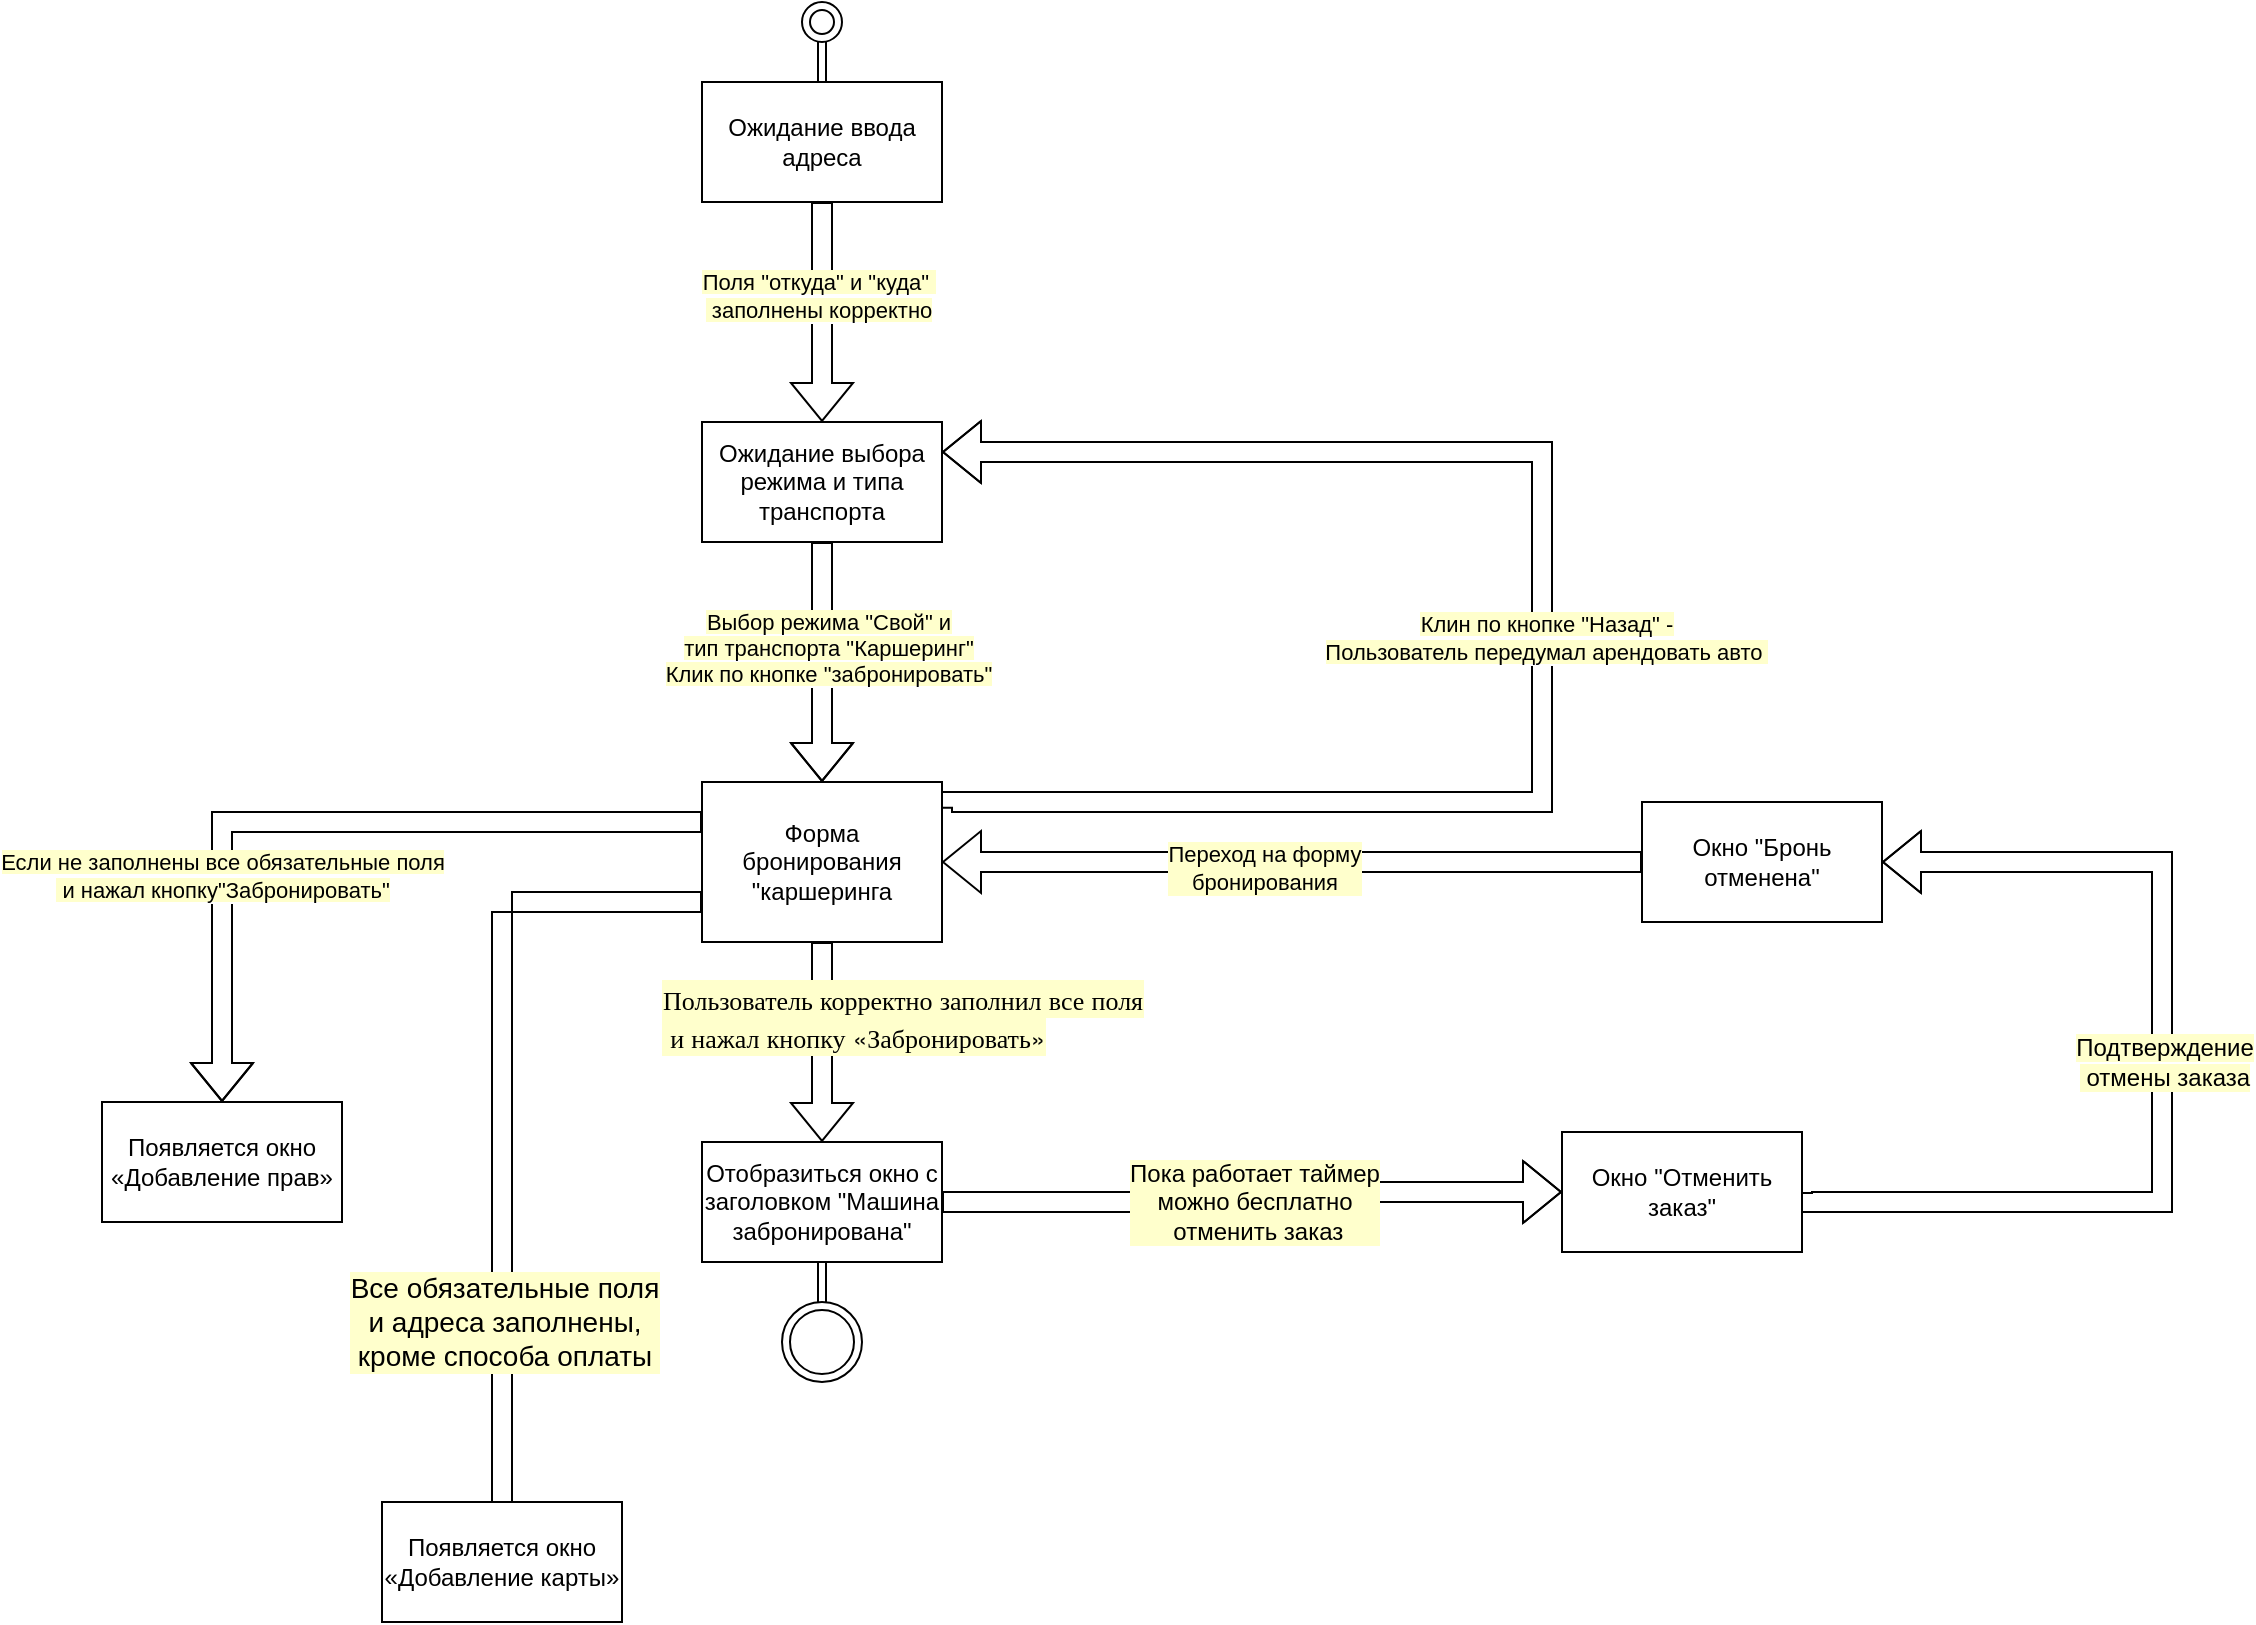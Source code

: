 <mxfile version="20.6.0" type="google"><diagram id="0FMVw97q4ah8kSfPE8FN" name="Страница 1"><mxGraphModel dx="1871" dy="851" grid="1" gridSize="10" guides="1" tooltips="1" connect="1" arrows="1" fold="1" page="1" pageScale="1" pageWidth="827" pageHeight="1169" math="0" shadow="0"><root><mxCell id="0"/><mxCell id="1" parent="0"/><mxCell id="OJswFDw159qjRbWdcK5R-7" style="edgeStyle=orthogonalEdgeStyle;shape=link;rounded=0;orthogonalLoop=1;jettySize=auto;html=1;exitX=0.5;exitY=1;exitDx=0;exitDy=0;entryX=0.5;entryY=0;entryDx=0;entryDy=0;" parent="1" source="OJswFDw159qjRbWdcK5R-1" target="OJswFDw159qjRbWdcK5R-6" edge="1"><mxGeometry relative="1" as="geometry"/></mxCell><mxCell id="OJswFDw159qjRbWdcK5R-1" value="" style="ellipse;shape=doubleEllipse;whiteSpace=wrap;html=1;aspect=fixed;" parent="1" vertex="1"><mxGeometry x="390" y="20" width="20" height="20" as="geometry"/></mxCell><mxCell id="OJswFDw159qjRbWdcK5R-9" value="" style="edgeStyle=orthogonalEdgeStyle;shape=flexArrow;rounded=0;orthogonalLoop=1;jettySize=auto;html=1;" parent="1" source="OJswFDw159qjRbWdcK5R-6" target="OJswFDw159qjRbWdcK5R-8" edge="1"><mxGeometry relative="1" as="geometry"/></mxCell><mxCell id="OJswFDw159qjRbWdcK5R-10" value="&lt;span style=&quot;background-color: rgb(255, 255, 204);&quot;&gt;Поля &quot;откуда&quot; и &quot;куда&quot;&amp;nbsp;&lt;br&gt;&amp;nbsp;заполнены корректно&lt;/span&gt;" style="edgeLabel;html=1;align=center;verticalAlign=middle;resizable=0;points=[];shadow=0;" parent="OJswFDw159qjRbWdcK5R-9" vertex="1" connectable="0"><mxGeometry x="-0.153" y="-2" relative="1" as="geometry"><mxPoint as="offset"/></mxGeometry></mxCell><mxCell id="OJswFDw159qjRbWdcK5R-6" value="Ожидание ввода адреса" style="whiteSpace=wrap;html=1;" parent="1" vertex="1"><mxGeometry x="340" y="60" width="120" height="60" as="geometry"/></mxCell><mxCell id="OJswFDw159qjRbWdcK5R-13" style="edgeStyle=orthogonalEdgeStyle;shape=flexArrow;rounded=0;orthogonalLoop=1;jettySize=auto;html=1;entryX=0.5;entryY=0;entryDx=0;entryDy=0;" parent="1" source="OJswFDw159qjRbWdcK5R-8" edge="1"><mxGeometry relative="1" as="geometry"><mxPoint x="400" y="410" as="targetPoint"/></mxGeometry></mxCell><mxCell id="OJswFDw159qjRbWdcK5R-14" value="&lt;span style=&quot;background-color: rgb(255, 255, 204);&quot;&gt;Выбор режима &quot;Свой&quot; и &lt;br&gt;тип транспорта &quot;Каршеринг&quot;&lt;br&gt;Клик по кнопке &quot;забронировать&quot;&lt;br&gt;&lt;/span&gt;" style="edgeLabel;html=1;align=center;verticalAlign=middle;resizable=0;points=[];" parent="OJswFDw159qjRbWdcK5R-13" vertex="1" connectable="0"><mxGeometry x="-0.117" y="3" relative="1" as="geometry"><mxPoint as="offset"/></mxGeometry></mxCell><mxCell id="OJswFDw159qjRbWdcK5R-8" value="Ожидание выбора режима и типа транспорта" style="whiteSpace=wrap;html=1;" parent="1" vertex="1"><mxGeometry x="340" y="230" width="120" height="60" as="geometry"/></mxCell><mxCell id="OJswFDw159qjRbWdcK5R-17" style="edgeStyle=orthogonalEdgeStyle;shape=flexArrow;rounded=0;orthogonalLoop=1;jettySize=auto;html=1;entryX=1;entryY=0.25;entryDx=0;entryDy=0;exitX=1;exitY=0.167;exitDx=0;exitDy=0;exitPerimeter=0;" parent="1" source="OJswFDw159qjRbWdcK5R-15" target="OJswFDw159qjRbWdcK5R-8" edge="1"><mxGeometry relative="1" as="geometry"><Array as="points"><mxPoint x="760" y="420"/><mxPoint x="760" y="245"/></Array><mxPoint x="470" y="420" as="sourcePoint"/></mxGeometry></mxCell><mxCell id="OJswFDw159qjRbWdcK5R-18" value="&lt;span style=&quot;background-color: rgb(255, 255, 204);&quot;&gt;Клин по кнопке &quot;Назад&quot; - &lt;br&gt;Пользователь передумал арендовать авто&amp;nbsp;&lt;/span&gt;" style="edgeLabel;html=1;align=center;verticalAlign=middle;resizable=0;points=[];" parent="OJswFDw159qjRbWdcK5R-17" vertex="1" connectable="0"><mxGeometry x="-0.01" y="-2" relative="1" as="geometry"><mxPoint as="offset"/></mxGeometry></mxCell><mxCell id="OJswFDw159qjRbWdcK5R-20" style="edgeStyle=orthogonalEdgeStyle;shape=flexArrow;rounded=0;orthogonalLoop=1;jettySize=auto;html=1;entryX=0.5;entryY=0;entryDx=0;entryDy=0;" parent="1" source="OJswFDw159qjRbWdcK5R-15" target="OJswFDw159qjRbWdcK5R-22" edge="1"><mxGeometry relative="1" as="geometry"><mxPoint x="400" y="555" as="targetPoint"/><Array as="points"/></mxGeometry></mxCell><mxCell id="OJswFDw159qjRbWdcK5R-21" value="&lt;p style=&quot;margin: 0px; font-variant-numeric: normal; font-variant-east-asian: normal; font-stretch: normal; font-size: 13px; line-height: normal; font-family: &amp;quot;Helvetica Neue&amp;quot;; text-align: start;&quot; class=&quot;p1&quot;&gt;&lt;span style=&quot;background-color: rgb(255, 255, 204);&quot;&gt;Пользователь корректно заполнил все поля&lt;/span&gt;&lt;/p&gt;&lt;p style=&quot;margin: 0px; font-variant-numeric: normal; font-variant-east-asian: normal; font-stretch: normal; font-size: 13px; line-height: normal; font-family: &amp;quot;Helvetica Neue&amp;quot;; text-align: start;&quot; class=&quot;p1&quot;&gt;&lt;span style=&quot;background-color: rgb(255, 255, 204);&quot;&gt;&amp;nbsp;и нажал кнопку «Забронировать»&lt;/span&gt;&lt;/p&gt;" style="edgeLabel;html=1;align=center;verticalAlign=middle;resizable=0;points=[];" parent="OJswFDw159qjRbWdcK5R-20" vertex="1" connectable="0"><mxGeometry x="-0.271" y="3" relative="1" as="geometry"><mxPoint x="37" as="offset"/></mxGeometry></mxCell><mxCell id="OJswFDw159qjRbWdcK5R-25" value="" style="edgeStyle=orthogonalEdgeStyle;shape=flexArrow;rounded=0;orthogonalLoop=1;jettySize=auto;html=1;" parent="1" source="OJswFDw159qjRbWdcK5R-15" target="OJswFDw159qjRbWdcK5R-24" edge="1"><mxGeometry relative="1" as="geometry"><Array as="points"><mxPoint x="100" y="430"/></Array></mxGeometry></mxCell><mxCell id="OJswFDw159qjRbWdcK5R-26" value="&lt;span style=&quot;background-color: rgb(255, 255, 204);&quot;&gt;Если не заполнены все обязательные поля&lt;br&gt;&amp;nbsp;и нажал кнопку&quot;Забронировать&quot;&lt;/span&gt;" style="edgeLabel;html=1;align=center;verticalAlign=middle;resizable=0;points=[];" parent="OJswFDw159qjRbWdcK5R-25" vertex="1" connectable="0"><mxGeometry x="0.406" relative="1" as="geometry"><mxPoint as="offset"/></mxGeometry></mxCell><mxCell id="OJswFDw159qjRbWdcK5R-39" style="edgeStyle=orthogonalEdgeStyle;shape=flexArrow;rounded=0;orthogonalLoop=1;jettySize=auto;html=1;exitX=0;exitY=0.75;exitDx=0;exitDy=0;entryX=0.5;entryY=0;entryDx=0;entryDy=0;fontSize=12;" parent="1" source="OJswFDw159qjRbWdcK5R-15" target="OJswFDw159qjRbWdcK5R-37" edge="1"><mxGeometry relative="1" as="geometry"><Array as="points"><mxPoint x="240" y="455"/><mxPoint x="240" y="670"/></Array></mxGeometry></mxCell><mxCell id="OJswFDw159qjRbWdcK5R-42" value="&lt;span style=&quot;font-family: Helvetica, Arial, sans-serif; font-size: 14px; text-align: left;&quot;&gt;Все обязательные поля &lt;br&gt;и адреса заполнены, &lt;br&gt;кроме способа оплаты&lt;/span&gt;" style="edgeLabel;html=1;align=center;verticalAlign=middle;resizable=0;points=[];fontSize=12;labelBackgroundColor=#FFFFCC;" parent="OJswFDw159qjRbWdcK5R-39" vertex="1" connectable="0"><mxGeometry x="0.58" y="1" relative="1" as="geometry"><mxPoint as="offset"/></mxGeometry></mxCell><mxCell id="OJswFDw159qjRbWdcK5R-15" value="&lt;span style=&quot;background-color: rgb(255, 255, 255);&quot;&gt;Форма бронирования &quot;каршеринга&lt;/span&gt;" style="whiteSpace=wrap;html=1;" parent="1" vertex="1"><mxGeometry x="340" y="410" width="120" height="80" as="geometry"/></mxCell><mxCell id="OJswFDw159qjRbWdcK5R-29" style="edgeStyle=orthogonalEdgeStyle;shape=link;rounded=0;orthogonalLoop=1;jettySize=auto;html=1;exitX=0.5;exitY=1;exitDx=0;exitDy=0;entryX=0.5;entryY=0;entryDx=0;entryDy=0;fontSize=12;" parent="1" source="OJswFDw159qjRbWdcK5R-22" target="OJswFDw159qjRbWdcK5R-27" edge="1"><mxGeometry relative="1" as="geometry"/></mxCell><mxCell id="OJswFDw159qjRbWdcK5R-31" style="edgeStyle=orthogonalEdgeStyle;shape=flexArrow;rounded=0;orthogonalLoop=1;jettySize=auto;html=1;entryX=0;entryY=0.5;entryDx=0;entryDy=0;fontSize=12;" parent="1" source="OJswFDw159qjRbWdcK5R-22" target="OJswFDw159qjRbWdcK5R-30" edge="1"><mxGeometry relative="1" as="geometry"/></mxCell><mxCell id="OJswFDw159qjRbWdcK5R-32" value="Пока работает таймер&lt;br&gt;можно бесплатно&lt;br&gt;&amp;nbsp;отменить заказ" style="edgeLabel;html=1;align=center;verticalAlign=middle;resizable=0;points=[];fontSize=12;labelBackgroundColor=#FFFFCC;" parent="OJswFDw159qjRbWdcK5R-31" vertex="1" connectable="0"><mxGeometry x="-0.012" y="-1" relative="1" as="geometry"><mxPoint as="offset"/></mxGeometry></mxCell><mxCell id="OJswFDw159qjRbWdcK5R-22" value="&lt;span style=&quot;background-color: rgb(255, 255, 255);&quot;&gt;Отобразиться окно с заголовком &quot;Машина забронирована&quot;&lt;/span&gt;" style="whiteSpace=wrap;html=1;" parent="1" vertex="1"><mxGeometry x="340" y="590" width="120" height="60" as="geometry"/></mxCell><mxCell id="OJswFDw159qjRbWdcK5R-24" value="&lt;span style=&quot;font-family: Helvetica, Arial, sans-serif; font-size: 12px; text-align: left; background-color: rgb(255, 255, 255);&quot;&gt;Появляется окно «Добавление прав»&lt;/span&gt;" style="whiteSpace=wrap;html=1;fontSize=12;" parent="1" vertex="1"><mxGeometry x="40" y="570" width="120" height="60" as="geometry"/></mxCell><mxCell id="OJswFDw159qjRbWdcK5R-27" value="" style="ellipse;shape=doubleEllipse;whiteSpace=wrap;html=1;aspect=fixed;shadow=0;labelBackgroundColor=#FFFFCC;fontSize=12;" parent="1" vertex="1"><mxGeometry x="380" y="670" width="40" height="40" as="geometry"/></mxCell><mxCell id="0Xrd2kHi9qteDCLO9uX2-7" style="edgeStyle=orthogonalEdgeStyle;shape=flexArrow;rounded=0;orthogonalLoop=1;jettySize=auto;html=1;entryX=1;entryY=0.5;entryDx=0;entryDy=0;exitX=1;exitY=0.5;exitDx=0;exitDy=0;" edge="1" parent="1" source="OJswFDw159qjRbWdcK5R-30" target="0Xrd2kHi9qteDCLO9uX2-1"><mxGeometry relative="1" as="geometry"><Array as="points"><mxPoint x="890" y="620"/><mxPoint x="1070" y="620"/><mxPoint x="1070" y="450"/></Array></mxGeometry></mxCell><mxCell id="0Xrd2kHi9qteDCLO9uX2-8" value="&lt;span style=&quot;font-size: 12px; background-color: rgb(255, 255, 204);&quot;&gt;Подтверждение&lt;/span&gt;&lt;br style=&quot;font-size: 12px;&quot;&gt;&lt;span style=&quot;font-size: 12px; background-color: rgb(255, 255, 204);&quot;&gt;&amp;nbsp;отмены заказа&lt;/span&gt;" style="edgeLabel;html=1;align=center;verticalAlign=middle;resizable=0;points=[];" vertex="1" connectable="0" parent="0Xrd2kHi9qteDCLO9uX2-7"><mxGeometry x="0.03" y="-1" relative="1" as="geometry"><mxPoint as="offset"/></mxGeometry></mxCell><mxCell id="OJswFDw159qjRbWdcK5R-30" value="Окно &quot;Отменить заказ&quot;" style="whiteSpace=wrap;html=1;shadow=0;labelBackgroundColor=none;fontSize=12;" parent="1" vertex="1"><mxGeometry x="770" y="585" width="120" height="60" as="geometry"/></mxCell><mxCell id="OJswFDw159qjRbWdcK5R-37" value="&lt;font style=&quot;font-size: 12px;&quot;&gt;&lt;span style=&quot;font-family: Helvetica, Arial, sans-serif; text-align: left; background-color: rgb(255, 255, 255);&quot;&gt;Появляется окно «&lt;/span&gt;&lt;span style=&quot;font-family: Helvetica, Arial, sans-serif; text-align: left; background-color: rgb(255, 255, 255);&quot;&gt;Добавление карты&lt;/span&gt;&lt;span style=&quot;font-family: Helvetica, Arial, sans-serif; text-align: left; background-color: rgb(255, 255, 255);&quot;&gt;»&lt;/span&gt;&lt;/font&gt;" style="whiteSpace=wrap;html=1;fontSize=12;" parent="1" vertex="1"><mxGeometry x="180" y="770" width="120" height="60" as="geometry"/></mxCell><mxCell id="0Xrd2kHi9qteDCLO9uX2-12" style="edgeStyle=orthogonalEdgeStyle;shape=flexArrow;rounded=0;orthogonalLoop=1;jettySize=auto;html=1;entryX=1;entryY=0.5;entryDx=0;entryDy=0;" edge="1" parent="1" source="0Xrd2kHi9qteDCLO9uX2-1" target="OJswFDw159qjRbWdcK5R-15"><mxGeometry relative="1" as="geometry"/></mxCell><mxCell id="0Xrd2kHi9qteDCLO9uX2-13" value="Переход на форму &lt;br&gt;бронирования" style="edgeLabel;html=1;align=center;verticalAlign=middle;resizable=0;points=[];labelBackgroundColor=#FFFFCC;" vertex="1" connectable="0" parent="0Xrd2kHi9qteDCLO9uX2-12"><mxGeometry x="0.082" y="3" relative="1" as="geometry"><mxPoint as="offset"/></mxGeometry></mxCell><mxCell id="0Xrd2kHi9qteDCLO9uX2-1" value="Окно &quot;Бронь отменена&quot;" style="whiteSpace=wrap;html=1;shadow=0;labelBackgroundColor=none;fontSize=12;" vertex="1" parent="1"><mxGeometry x="810" y="420" width="120" height="60" as="geometry"/></mxCell></root></mxGraphModel></diagram></mxfile>